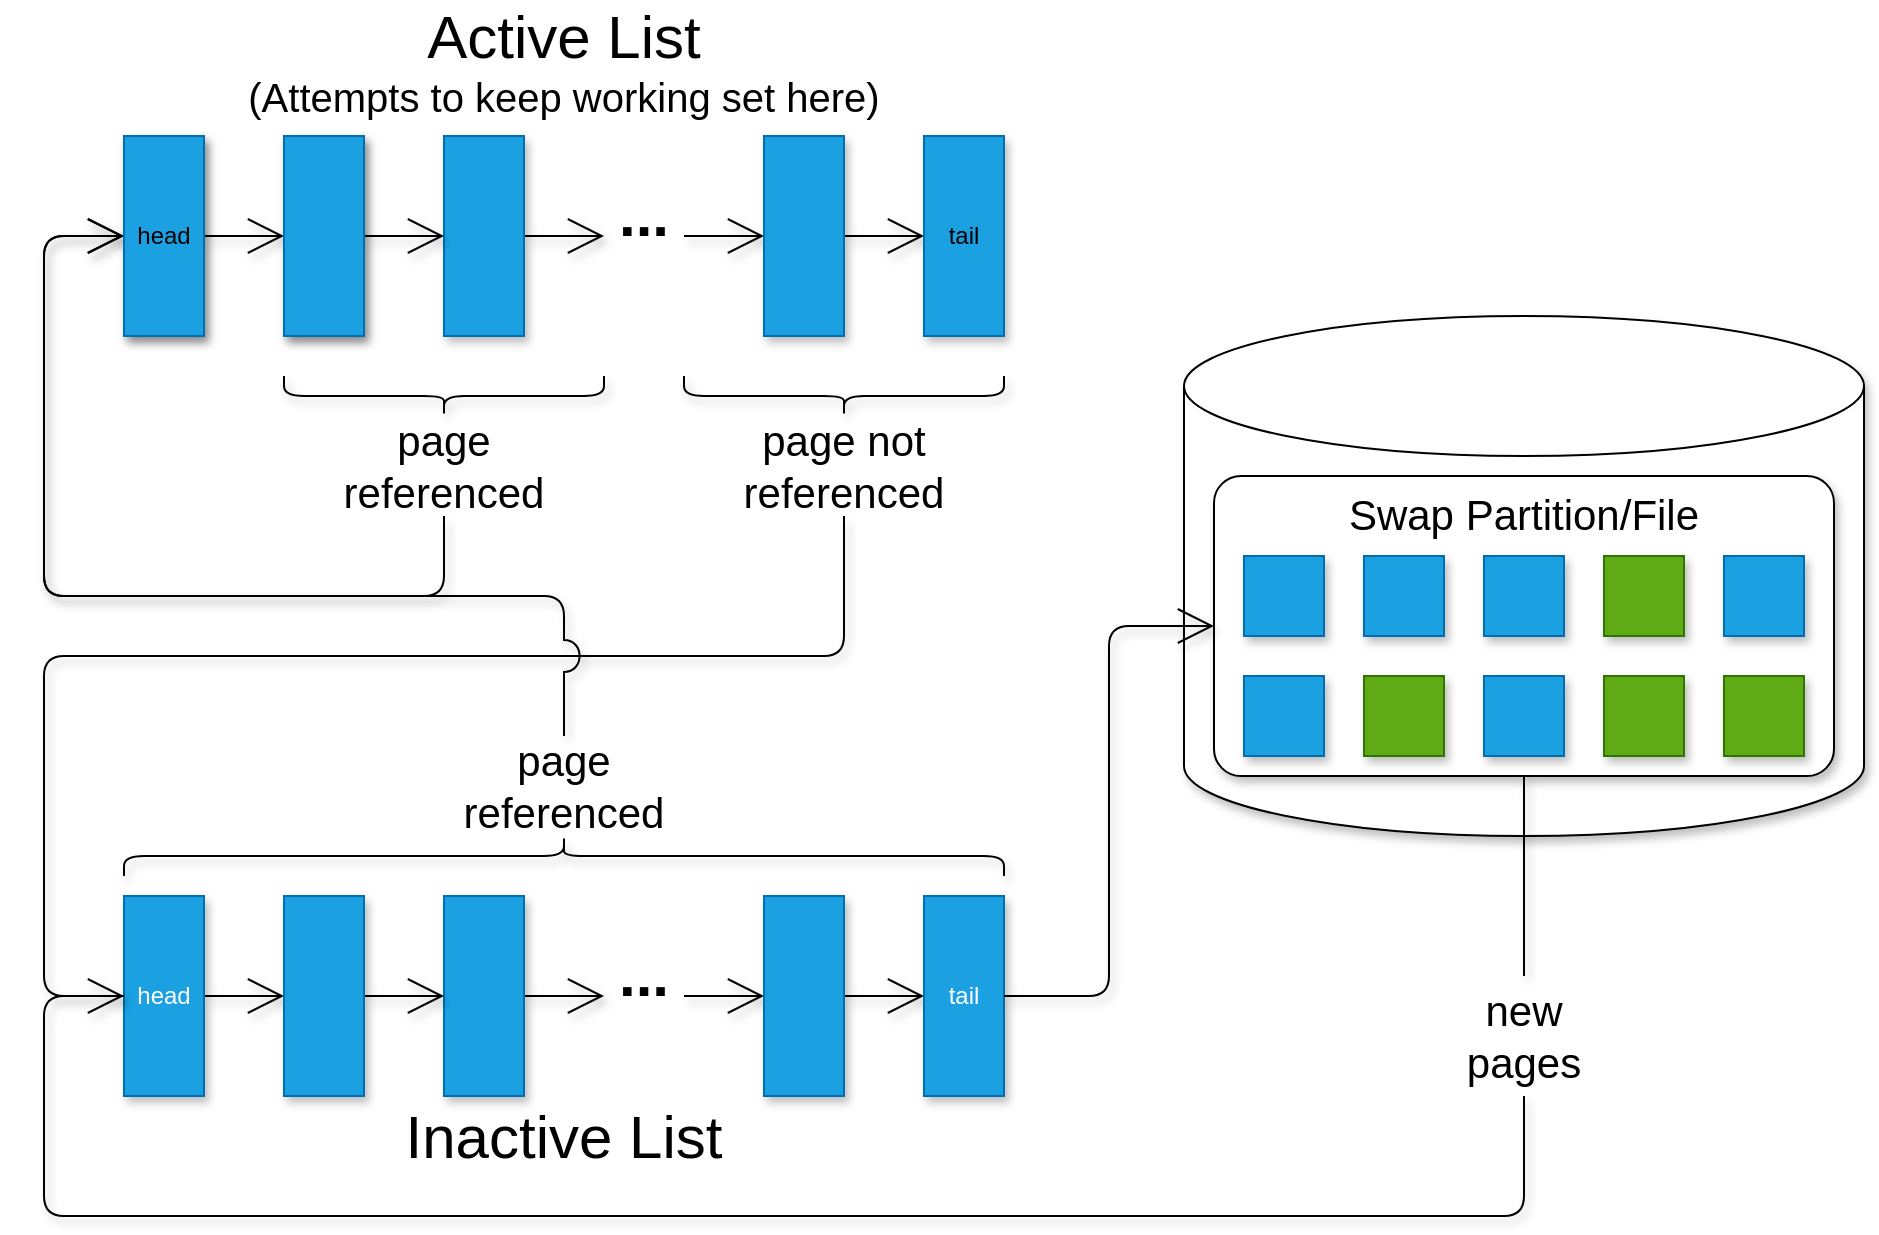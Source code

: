 <mxfile>
    <diagram id="-oLCX_fQzV7YCuUIokP8" name="Page-1">
        <mxGraphModel dx="1022" dy="1806" grid="1" gridSize="10" guides="1" tooltips="1" connect="1" arrows="1" fold="1" page="1" pageScale="1" pageWidth="850" pageHeight="1100" math="0" shadow="0">
            <root>
                <mxCell id="0"/>
                <mxCell id="1" parent="0"/>
                <mxCell id="5" style="edgeStyle=none;html=1;exitX=1;exitY=0.5;exitDx=0;exitDy=0;entryX=0;entryY=0.5;entryDx=0;entryDy=0;endArrow=open;endFill=0;endSize=16;shadow=1;" parent="1" source="2" target="4" edge="1">
                    <mxGeometry relative="1" as="geometry"/>
                </mxCell>
                <mxCell id="2" value="head" style="rounded=0;whiteSpace=wrap;html=1;shadow=1;" parent="1" vertex="1">
                    <mxGeometry x="60" y="70" width="40" height="100" as="geometry"/>
                </mxCell>
                <mxCell id="10" style="edgeStyle=none;html=1;exitX=1;exitY=0.5;exitDx=0;exitDy=0;entryX=0;entryY=0.5;entryDx=0;entryDy=0;fontSize=30;endArrow=open;endFill=0;endSize=16;shadow=1;" parent="1" source="3" target="9" edge="1">
                    <mxGeometry relative="1" as="geometry"/>
                </mxCell>
                <mxCell id="3" value="" style="rounded=0;whiteSpace=wrap;html=1;fillColor=#1ba1e2;strokeColor=#006EAF;fontColor=#ffffff;shadow=1;" parent="1" vertex="1">
                    <mxGeometry x="220" y="70" width="40" height="100" as="geometry"/>
                </mxCell>
                <mxCell id="6" style="edgeStyle=none;html=1;exitX=1;exitY=0.5;exitDx=0;exitDy=0;entryX=0;entryY=0.5;entryDx=0;entryDy=0;endArrow=open;endFill=0;endSize=16;shadow=1;" parent="1" source="4" target="3" edge="1">
                    <mxGeometry relative="1" as="geometry"/>
                </mxCell>
                <mxCell id="4" value="" style="rounded=0;whiteSpace=wrap;html=1;shadow=1;" parent="1" vertex="1">
                    <mxGeometry x="140" y="70" width="40" height="100" as="geometry"/>
                </mxCell>
                <mxCell id="12" style="edgeStyle=none;html=1;exitX=1;exitY=0.5;exitDx=0;exitDy=0;entryX=0;entryY=0.5;entryDx=0;entryDy=0;fontSize=30;endArrow=open;endFill=0;endSize=16;shadow=1;" parent="1" source="9" target="11" edge="1">
                    <mxGeometry relative="1" as="geometry"/>
                </mxCell>
                <mxCell id="9" value="..." style="text;html=1;strokeColor=none;fillColor=none;align=center;verticalAlign=bottom;whiteSpace=wrap;rounded=0;fontStyle=1;fontSize=30;shadow=1;" parent="1" vertex="1">
                    <mxGeometry x="300" y="110" width="40" height="20" as="geometry"/>
                </mxCell>
                <mxCell id="14" style="edgeStyle=none;html=1;exitX=1;exitY=0.5;exitDx=0;exitDy=0;entryX=0;entryY=0.5;entryDx=0;entryDy=0;fontSize=30;endArrow=open;endFill=0;endSize=16;shadow=1;" parent="1" source="11" target="13" edge="1">
                    <mxGeometry relative="1" as="geometry"/>
                </mxCell>
                <mxCell id="11" value="" style="rounded=0;whiteSpace=wrap;html=1;fillColor=#1ba1e2;strokeColor=#006EAF;shadow=1;" parent="1" vertex="1">
                    <mxGeometry x="380" y="70" width="40" height="100" as="geometry"/>
                </mxCell>
                <mxCell id="13" value="tail" style="rounded=0;whiteSpace=wrap;html=1;fillColor=#1ba1e2;strokeColor=#006EAF;shadow=1;" parent="1" vertex="1">
                    <mxGeometry x="460" y="70" width="40" height="100" as="geometry"/>
                </mxCell>
                <mxCell id="15" style="edgeStyle=none;html=1;exitX=1;exitY=0.5;exitDx=0;exitDy=0;entryX=0;entryY=0.5;entryDx=0;entryDy=0;endArrow=open;endFill=0;endSize=16;shadow=1;" parent="1" source="16" target="20" edge="1">
                    <mxGeometry relative="1" as="geometry"/>
                </mxCell>
                <mxCell id="16" value="head" style="rounded=0;whiteSpace=wrap;html=1;fillColor=#1ba1e2;strokeColor=#006EAF;fontColor=#ffffff;shadow=1;" parent="1" vertex="1">
                    <mxGeometry x="60" y="450" width="40" height="100" as="geometry"/>
                </mxCell>
                <mxCell id="17" style="edgeStyle=none;html=1;exitX=1;exitY=0.5;exitDx=0;exitDy=0;entryX=0;entryY=0.5;entryDx=0;entryDy=0;fontSize=30;endArrow=open;endFill=0;endSize=16;shadow=1;" parent="1" source="18" target="22" edge="1">
                    <mxGeometry relative="1" as="geometry"/>
                </mxCell>
                <mxCell id="18" value="" style="rounded=0;whiteSpace=wrap;html=1;fillColor=#1ba1e2;strokeColor=#006EAF;fontColor=#ffffff;shadow=1;" parent="1" vertex="1">
                    <mxGeometry x="220" y="450" width="40" height="100" as="geometry"/>
                </mxCell>
                <mxCell id="19" style="edgeStyle=none;html=1;exitX=1;exitY=0.5;exitDx=0;exitDy=0;entryX=0;entryY=0.5;entryDx=0;entryDy=0;endArrow=open;endFill=0;endSize=16;shadow=1;" parent="1" source="20" target="18" edge="1">
                    <mxGeometry relative="1" as="geometry"/>
                </mxCell>
                <mxCell id="20" value="" style="rounded=0;whiteSpace=wrap;html=1;fillColor=#1ba1e2;strokeColor=#006EAF;fontColor=#ffffff;shadow=1;" parent="1" vertex="1">
                    <mxGeometry x="140" y="450" width="40" height="100" as="geometry"/>
                </mxCell>
                <mxCell id="21" style="edgeStyle=none;html=1;exitX=1;exitY=0.5;exitDx=0;exitDy=0;entryX=0;entryY=0.5;entryDx=0;entryDy=0;fontSize=30;endArrow=open;endFill=0;endSize=16;shadow=1;" parent="1" source="22" target="24" edge="1">
                    <mxGeometry relative="1" as="geometry"/>
                </mxCell>
                <mxCell id="22" value="..." style="text;html=1;strokeColor=none;fillColor=none;align=center;verticalAlign=bottom;whiteSpace=wrap;rounded=0;fontStyle=1;fontSize=30;shadow=1;" parent="1" vertex="1">
                    <mxGeometry x="300" y="490" width="40" height="20" as="geometry"/>
                </mxCell>
                <mxCell id="23" style="edgeStyle=none;html=1;exitX=1;exitY=0.5;exitDx=0;exitDy=0;entryX=0;entryY=0.5;entryDx=0;entryDy=0;fontSize=30;endArrow=open;endFill=0;endSize=16;shadow=1;" parent="1" source="24" target="25" edge="1">
                    <mxGeometry relative="1" as="geometry"/>
                </mxCell>
                <mxCell id="24" value="" style="rounded=0;whiteSpace=wrap;html=1;fillColor=#1ba1e2;strokeColor=#006EAF;fontColor=#ffffff;shadow=1;" parent="1" vertex="1">
                    <mxGeometry x="380" y="450" width="40" height="100" as="geometry"/>
                </mxCell>
                <mxCell id="25" value="tail" style="rounded=0;whiteSpace=wrap;html=1;fillColor=#1ba1e2;strokeColor=#006EAF;fontColor=#ffffff;shadow=1;" parent="1" vertex="1">
                    <mxGeometry x="460" y="450" width="40" height="100" as="geometry"/>
                </mxCell>
                <mxCell id="26" value="Active List" style="text;html=1;strokeColor=none;fillColor=none;align=center;verticalAlign=middle;whiteSpace=wrap;rounded=0;fontSize=30;shadow=1;" parent="1" vertex="1">
                    <mxGeometry x="60" y="10" width="440" height="20" as="geometry"/>
                </mxCell>
                <mxCell id="27" value="Inactive List" style="text;html=1;strokeColor=none;fillColor=none;align=center;verticalAlign=middle;whiteSpace=wrap;rounded=0;fontSize=30;shadow=1;" parent="1" vertex="1">
                    <mxGeometry x="60" y="560" width="440" height="20" as="geometry"/>
                </mxCell>
                <mxCell id="30" value="" style="shape=curlyBracket;whiteSpace=wrap;html=1;rounded=1;flipH=1;fontSize=30;verticalAlign=bottom;rotation=90;shadow=1;" parent="1" vertex="1">
                    <mxGeometry x="210" y="120" width="20" height="160" as="geometry"/>
                </mxCell>
                <mxCell id="32" style="edgeStyle=orthogonalEdgeStyle;html=1;exitX=0.5;exitY=1;exitDx=0;exitDy=0;fontSize=21;endArrow=open;endFill=0;endSize=16;entryX=0;entryY=0.5;entryDx=0;entryDy=0;shadow=1;" parent="1" source="31" target="2" edge="1">
                    <mxGeometry relative="1" as="geometry">
                        <mxPoint x="-20" y="160" as="targetPoint"/>
                        <Array as="points">
                            <mxPoint x="220" y="300"/>
                            <mxPoint x="20" y="300"/>
                            <mxPoint x="20" y="120"/>
                        </Array>
                    </mxGeometry>
                </mxCell>
                <mxCell id="31" value="page referenced" style="text;html=1;strokeColor=none;fillColor=none;align=center;verticalAlign=middle;whiteSpace=wrap;rounded=0;fontSize=21;shadow=1;" parent="1" vertex="1">
                    <mxGeometry x="155" y="210" width="130" height="50" as="geometry"/>
                </mxCell>
                <mxCell id="33" value="" style="shape=curlyBracket;whiteSpace=wrap;html=1;rounded=1;flipH=1;fontSize=30;verticalAlign=bottom;rotation=90;shadow=1;" parent="1" vertex="1">
                    <mxGeometry x="410" y="120" width="20" height="160" as="geometry"/>
                </mxCell>
                <mxCell id="34" value="page not referenced" style="text;html=1;strokeColor=none;fillColor=none;align=center;verticalAlign=middle;whiteSpace=wrap;rounded=0;fontSize=21;shadow=1;" parent="1" vertex="1">
                    <mxGeometry x="355" y="210" width="130" height="50" as="geometry"/>
                </mxCell>
                <mxCell id="36" value="" style="shape=cylinder3;whiteSpace=wrap;html=1;boundedLbl=1;backgroundOutline=1;size=35;fontSize=21;verticalAlign=bottom;shadow=1;" parent="1" vertex="1">
                    <mxGeometry x="590" y="160" width="340" height="260" as="geometry"/>
                </mxCell>
                <mxCell id="56" style="edgeStyle=orthogonalEdgeStyle;jumpStyle=arc;jumpSize=16;html=1;exitX=0.5;exitY=1;exitDx=0;exitDy=0;entryX=0.5;entryY=0;entryDx=0;entryDy=0;endArrow=none;endFill=0;endSize=16;shadow=1;" edge="1" parent="1" source="37" target="54">
                    <mxGeometry relative="1" as="geometry"/>
                </mxCell>
                <mxCell id="37" value="Swap Partition/File" style="rounded=1;whiteSpace=wrap;html=1;fontSize=21;verticalAlign=top;arcSize=9;shadow=1;" parent="1" vertex="1">
                    <mxGeometry x="605" y="240" width="310" height="150" as="geometry"/>
                </mxCell>
                <mxCell id="38" style="edgeStyle=orthogonalEdgeStyle;html=1;exitX=1;exitY=0.5;exitDx=0;exitDy=0;entryX=0;entryY=0.5;entryDx=0;entryDy=0;endArrow=open;endFill=0;endSize=16;shadow=1;" edge="1" parent="1" source="25" target="37">
                    <mxGeometry relative="1" as="geometry"/>
                </mxCell>
                <mxCell id="39" value="" style="rounded=0;whiteSpace=wrap;html=1;fillColor=#1ba1e2;strokeColor=#006EAF;fontColor=#ffffff;shadow=1;" vertex="1" parent="1">
                    <mxGeometry x="680" y="280" width="40" height="40" as="geometry"/>
                </mxCell>
                <mxCell id="40" value="" style="rounded=0;whiteSpace=wrap;html=1;fillColor=#1ba1e2;strokeColor=#006EAF;fontColor=#ffffff;shadow=1;" vertex="1" parent="1">
                    <mxGeometry x="620" y="280" width="40" height="40" as="geometry"/>
                </mxCell>
                <mxCell id="41" value="" style="rounded=0;whiteSpace=wrap;html=1;fillColor=#1ba1e2;strokeColor=#006EAF;fontColor=#ffffff;shadow=1;" vertex="1" parent="1">
                    <mxGeometry x="740" y="280" width="40" height="40" as="geometry"/>
                </mxCell>
                <mxCell id="42" value="" style="rounded=0;whiteSpace=wrap;html=1;fillColor=#60a917;strokeColor=#2D7600;fontColor=#ffffff;shadow=1;" vertex="1" parent="1">
                    <mxGeometry x="800" y="280" width="40" height="40" as="geometry"/>
                </mxCell>
                <mxCell id="43" value="" style="rounded=0;whiteSpace=wrap;html=1;fillColor=#1ba1e2;strokeColor=#006EAF;fontColor=#ffffff;shadow=1;" vertex="1" parent="1">
                    <mxGeometry x="860" y="280" width="40" height="40" as="geometry"/>
                </mxCell>
                <mxCell id="44" value="" style="rounded=0;whiteSpace=wrap;html=1;fillColor=#60a917;strokeColor=#2D7600;fontColor=#ffffff;shadow=1;" vertex="1" parent="1">
                    <mxGeometry x="680" y="340" width="40" height="40" as="geometry"/>
                </mxCell>
                <mxCell id="45" value="" style="rounded=0;whiteSpace=wrap;html=1;fillColor=#1ba1e2;strokeColor=#006EAF;fontColor=#ffffff;shadow=1;" vertex="1" parent="1">
                    <mxGeometry x="620" y="340" width="40" height="40" as="geometry"/>
                </mxCell>
                <mxCell id="46" value="" style="rounded=0;whiteSpace=wrap;html=1;fillColor=#1ba1e2;strokeColor=#006EAF;fontColor=#ffffff;shadow=1;" vertex="1" parent="1">
                    <mxGeometry x="740" y="340" width="40" height="40" as="geometry"/>
                </mxCell>
                <mxCell id="47" value="" style="rounded=0;whiteSpace=wrap;html=1;fillColor=#60a917;strokeColor=#2D7600;fontColor=#ffffff;shadow=1;" vertex="1" parent="1">
                    <mxGeometry x="800" y="340" width="40" height="40" as="geometry"/>
                </mxCell>
                <mxCell id="48" value="" style="rounded=0;whiteSpace=wrap;html=1;fillColor=#60a917;strokeColor=#2D7600;fontColor=#ffffff;shadow=1;" vertex="1" parent="1">
                    <mxGeometry x="860" y="340" width="40" height="40" as="geometry"/>
                </mxCell>
                <mxCell id="49" value="" style="shape=curlyBracket;whiteSpace=wrap;html=1;rounded=1;flipH=1;fontSize=30;verticalAlign=bottom;rotation=-90;shadow=1;" vertex="1" parent="1">
                    <mxGeometry x="270" y="210" width="20" height="440" as="geometry"/>
                </mxCell>
                <mxCell id="35" style="edgeStyle=orthogonalEdgeStyle;html=1;exitX=0.5;exitY=1;exitDx=0;exitDy=0;fontSize=21;endArrow=open;endFill=0;endSize=16;entryX=0;entryY=0.5;entryDx=0;entryDy=0;jumpStyle=arc;jumpSize=12;shadow=1;" parent="1" source="34" target="16" edge="1">
                    <mxGeometry relative="1" as="geometry">
                        <mxPoint x="20" y="370" as="targetPoint"/>
                        <Array as="points">
                            <mxPoint x="420" y="330"/>
                            <mxPoint x="20" y="330"/>
                            <mxPoint x="20" y="500"/>
                        </Array>
                    </mxGeometry>
                </mxCell>
                <mxCell id="52" style="edgeStyle=orthogonalEdgeStyle;jumpStyle=arc;jumpSize=16;html=1;exitX=0.5;exitY=0;exitDx=0;exitDy=0;entryX=0;entryY=0.5;entryDx=0;entryDy=0;endArrow=open;endFill=0;endSize=16;shadow=1;" edge="1" parent="1" source="51" target="2">
                    <mxGeometry relative="1" as="geometry">
                        <Array as="points">
                            <mxPoint x="280" y="300"/>
                            <mxPoint x="20" y="300"/>
                            <mxPoint x="20" y="120"/>
                        </Array>
                    </mxGeometry>
                </mxCell>
                <mxCell id="51" value="page referenced" style="text;html=1;strokeColor=none;fillColor=none;align=center;verticalAlign=middle;whiteSpace=wrap;rounded=0;fontSize=21;shadow=1;" vertex="1" parent="1">
                    <mxGeometry x="215" y="370" width="130" height="50" as="geometry"/>
                </mxCell>
                <mxCell id="57" style="edgeStyle=orthogonalEdgeStyle;jumpStyle=arc;jumpSize=16;html=1;exitX=0.5;exitY=1;exitDx=0;exitDy=0;endArrow=none;endFill=0;endSize=16;shadow=1;" edge="1" parent="1" source="54">
                    <mxGeometry relative="1" as="geometry">
                        <mxPoint x="60" y="500" as="targetPoint"/>
                        <Array as="points">
                            <mxPoint x="760" y="610"/>
                            <mxPoint x="20" y="610"/>
                            <mxPoint x="20" y="500"/>
                        </Array>
                    </mxGeometry>
                </mxCell>
                <mxCell id="54" value="new&lt;br&gt;pages" style="text;html=1;strokeColor=none;fillColor=none;align=center;verticalAlign=middle;whiteSpace=wrap;rounded=0;fontSize=21;shadow=1;" vertex="1" parent="1">
                    <mxGeometry x="695" y="490" width="130" height="60" as="geometry"/>
                </mxCell>
                <mxCell id="58" value="(Attempts to keep working set here)" style="text;html=1;strokeColor=none;fillColor=none;align=center;verticalAlign=middle;whiteSpace=wrap;rounded=0;fontSize=20;shadow=1;" vertex="1" parent="1">
                    <mxGeometry x="60" y="40" width="440" height="20" as="geometry"/>
                </mxCell>
                <mxCell id="59" value="head" style="rounded=0;whiteSpace=wrap;html=1;fillColor=#1ba1e2;strokeColor=#006EAF;shadow=1;" vertex="1" parent="1">
                    <mxGeometry x="60" y="70" width="40" height="100" as="geometry"/>
                </mxCell>
                <mxCell id="60" value="" style="rounded=0;whiteSpace=wrap;html=1;fillColor=#1ba1e2;strokeColor=#006EAF;shadow=1;" vertex="1" parent="1">
                    <mxGeometry x="140" y="70" width="40" height="100" as="geometry"/>
                </mxCell>
            </root>
        </mxGraphModel>
    </diagram>
</mxfile>